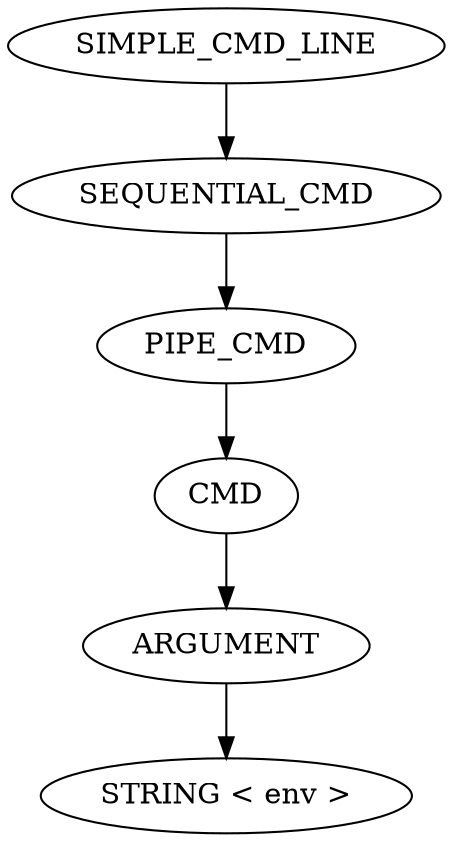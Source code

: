 digraph PARSER {
	NODE_0x145e081f0 [label="SIMPLE_CMD_LINE\n"];
	NODE_0x145e081f0 -> NODE_0x145e081d0
	NODE_0x145e081d0 [label="SEQUENTIAL_CMD\n"];
	NODE_0x145e081d0 -> NODE_0x145e081b0
	NODE_0x145e081b0 [label="PIPE_CMD\n"];
	NODE_0x145e081b0 -> NODE_0x145e08190
	NODE_0x145e08190 [label="CMD\n"];
	NODE_0x145e08190 -> NODE_0x145e08170
	NODE_0x145e08170 [label="ARGUMENT\n"];
	NODE_0x145e08170 -> NODE_0x145e08150
	NODE_0x145e08150 [label="STRING < env >\n"];
}
